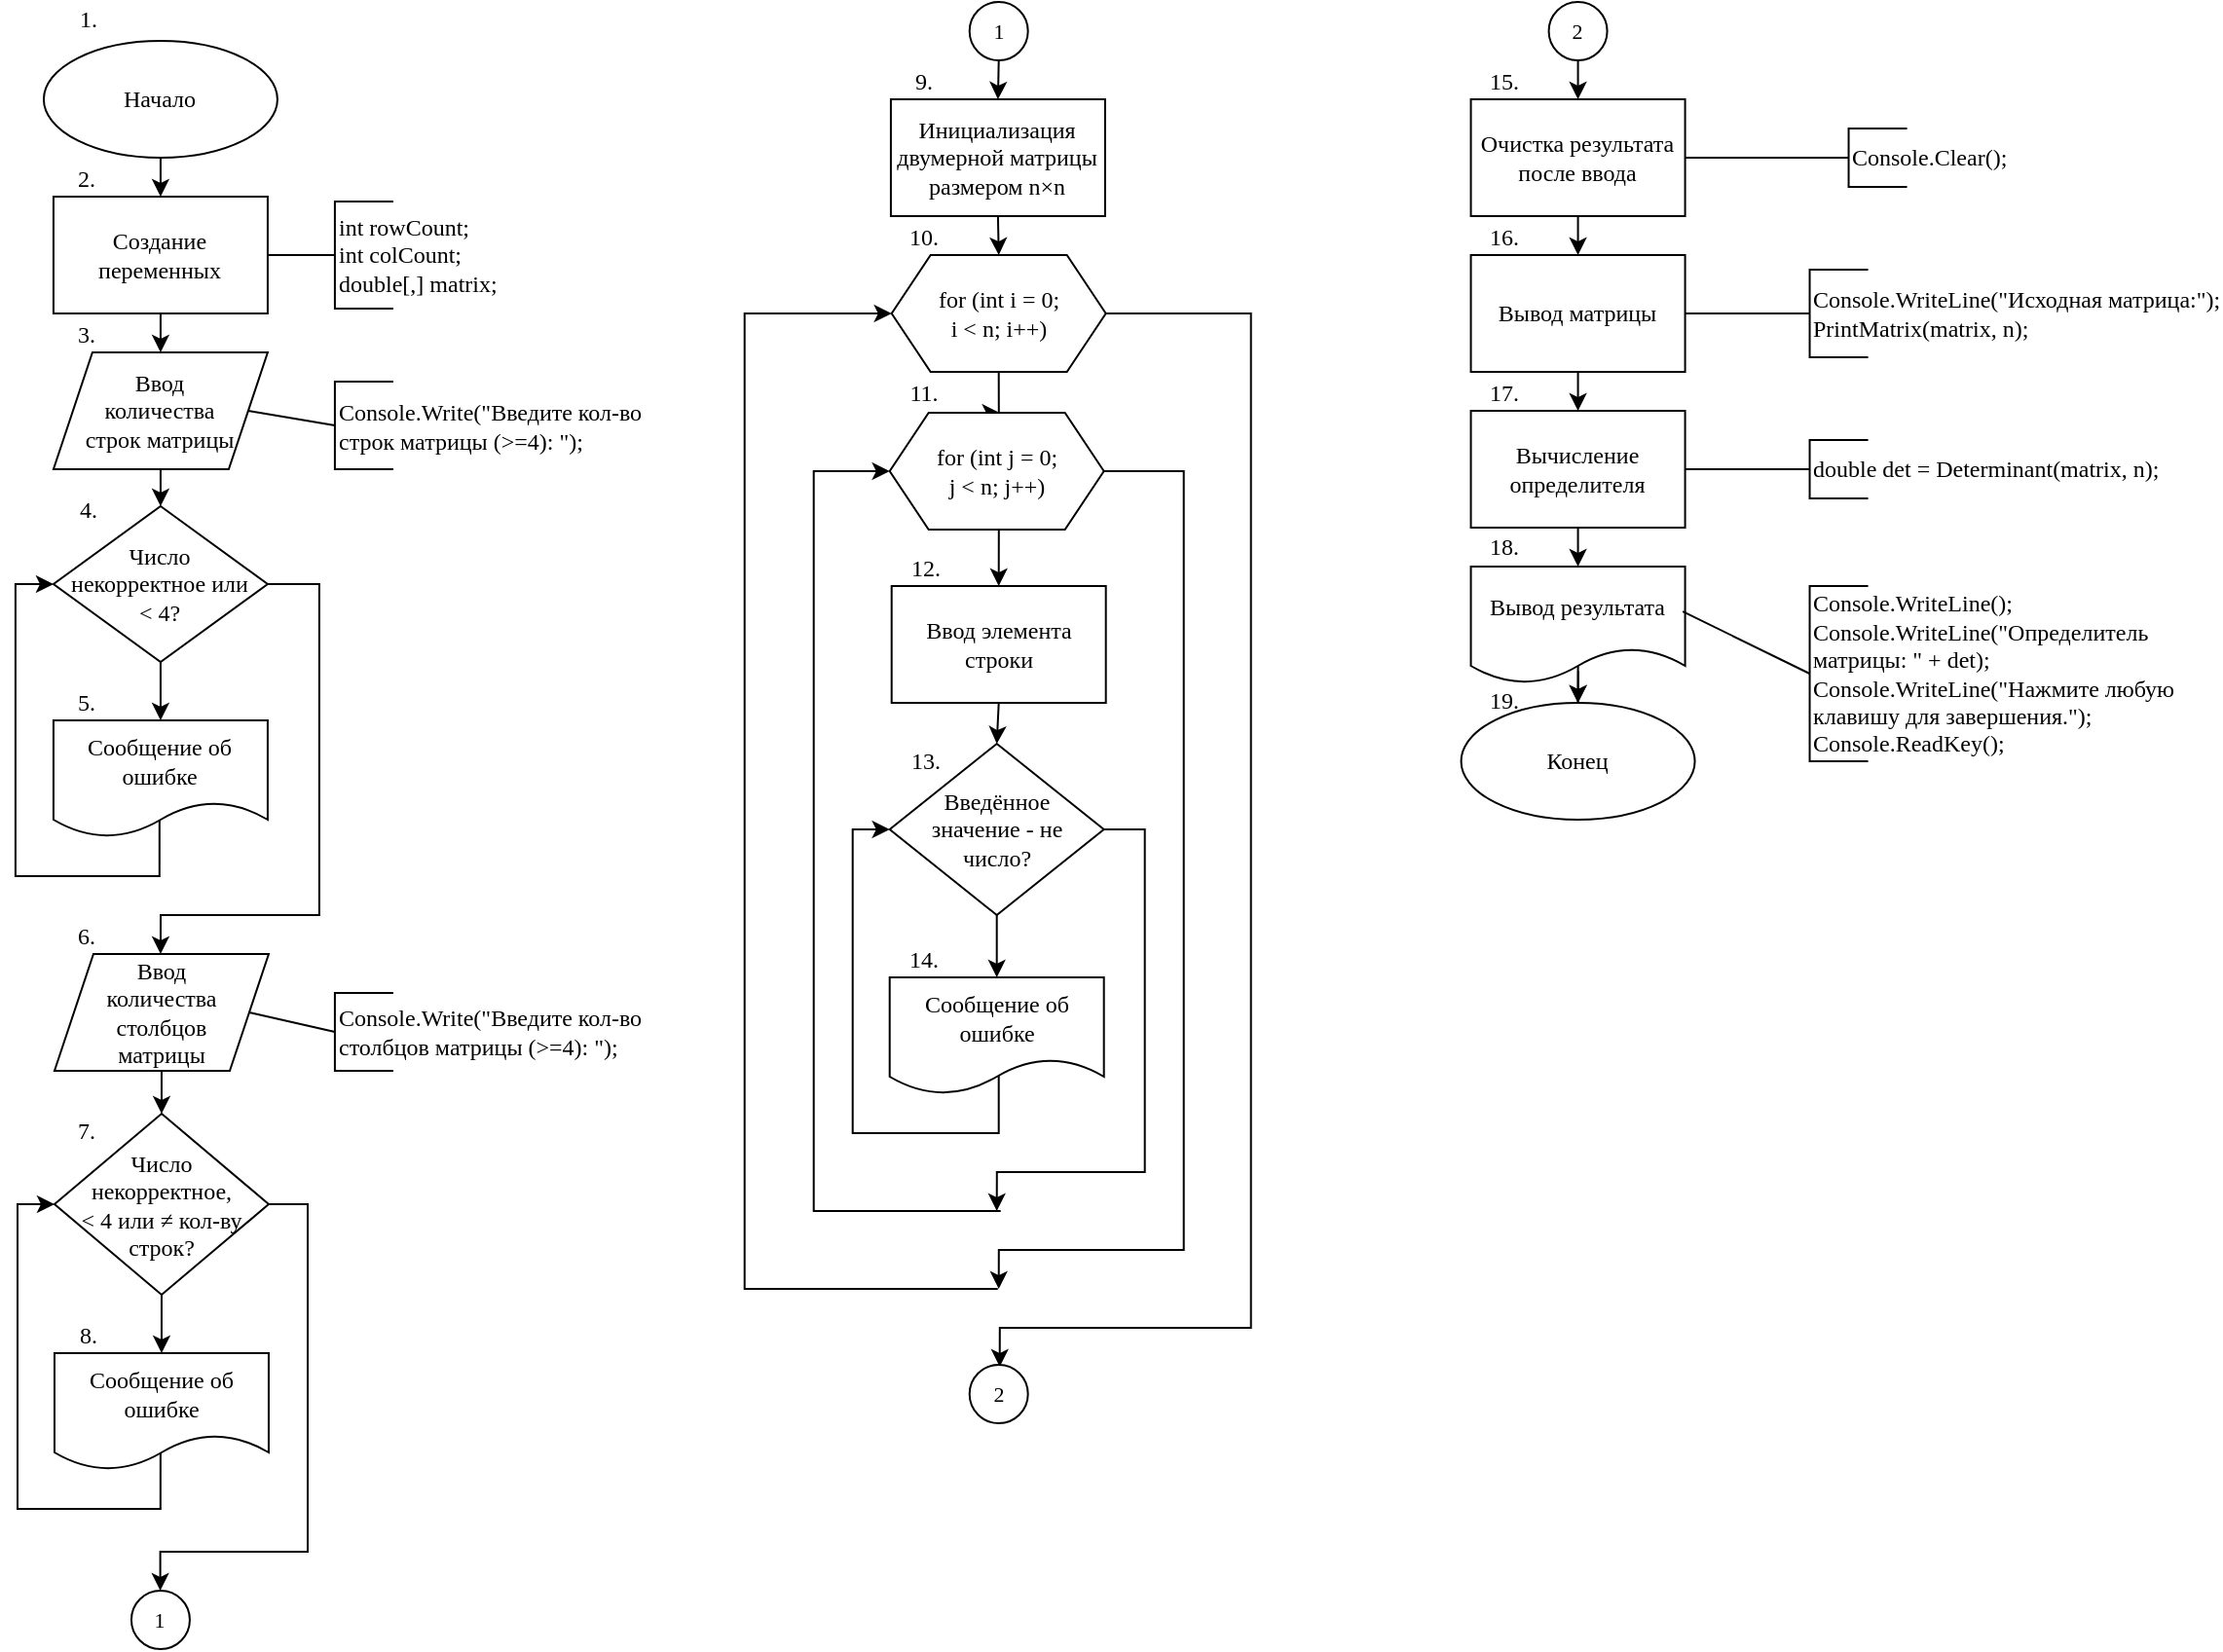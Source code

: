 <mxfile version="27.0.9" pages="3">
  <diagram name="Main" id="2eDX6XIEouIt5Br-bhrF">
    <mxGraphModel dx="1653" dy="889" grid="0" gridSize="10" guides="1" tooltips="1" connect="1" arrows="1" fold="1" page="1" pageScale="1" pageWidth="827" pageHeight="1169" math="0" shadow="0">
      <root>
        <mxCell id="0" />
        <mxCell id="1" parent="0" />
        <mxCell id="-cn47ALEFw4fAxBaZXD9-25" style="edgeStyle=orthogonalEdgeStyle;rounded=0;orthogonalLoop=1;jettySize=auto;html=1;exitX=0.5;exitY=1;exitDx=0;exitDy=0;entryX=0.5;entryY=0;entryDx=0;entryDy=0;" parent="1" source="-cn47ALEFw4fAxBaZXD9-1" target="-cn47ALEFw4fAxBaZXD9-2" edge="1">
          <mxGeometry relative="1" as="geometry" />
        </mxCell>
        <mxCell id="-cn47ALEFw4fAxBaZXD9-1" value="&lt;font face=&quot;Times New Roman&quot;&gt;Начало&lt;/font&gt;" style="ellipse;whiteSpace=wrap;html=1;" parent="1" vertex="1">
          <mxGeometry x="118.46" y="39" width="120" height="60" as="geometry" />
        </mxCell>
        <mxCell id="-cn47ALEFw4fAxBaZXD9-26" style="edgeStyle=orthogonalEdgeStyle;rounded=0;orthogonalLoop=1;jettySize=auto;html=1;exitX=0.5;exitY=1;exitDx=0;exitDy=0;entryX=0.5;entryY=0;entryDx=0;entryDy=0;" parent="1" source="-cn47ALEFw4fAxBaZXD9-2" target="-cn47ALEFw4fAxBaZXD9-10" edge="1">
          <mxGeometry relative="1" as="geometry" />
        </mxCell>
        <mxCell id="-cn47ALEFw4fAxBaZXD9-2" value="&lt;font face=&quot;Times New Roman&quot;&gt;Создание переменных&lt;/font&gt;" style="rounded=0;whiteSpace=wrap;html=1;" parent="1" vertex="1">
          <mxGeometry x="123.46" y="119" width="110" height="60" as="geometry" />
        </mxCell>
        <mxCell id="-cn47ALEFw4fAxBaZXD9-3" style="edgeStyle=orthogonalEdgeStyle;rounded=0;orthogonalLoop=1;jettySize=auto;html=1;exitX=0.5;exitY=1;exitDx=0;exitDy=0;entryX=0.5;entryY=0;entryDx=0;entryDy=0;" parent="1" source="-cn47ALEFw4fAxBaZXD9-5" edge="1">
          <mxGeometry relative="1" as="geometry">
            <mxPoint x="178.46" y="388" as="targetPoint" />
          </mxGeometry>
        </mxCell>
        <mxCell id="-cn47ALEFw4fAxBaZXD9-4" style="edgeStyle=orthogonalEdgeStyle;rounded=0;orthogonalLoop=1;jettySize=auto;html=1;exitX=1;exitY=0.5;exitDx=0;exitDy=0;" parent="1" source="-cn47ALEFw4fAxBaZXD9-5" edge="1">
          <mxGeometry relative="1" as="geometry">
            <mxPoint x="178.46" y="508" as="targetPoint" />
            <mxPoint x="243.46" y="288" as="sourcePoint" />
            <Array as="points">
              <mxPoint x="259.96" y="318" />
              <mxPoint x="259.96" y="488" />
              <mxPoint x="178.96" y="488" />
            </Array>
          </mxGeometry>
        </mxCell>
        <mxCell id="-cn47ALEFw4fAxBaZXD9-5" value="&lt;div&gt;Число&lt;/div&gt;&lt;div&gt;некорректное или&lt;/div&gt;&lt;div&gt;&amp;lt; 4?&lt;/div&gt;" style="rhombus;whiteSpace=wrap;html=1;fontFamily=Times New Roman;" parent="1" vertex="1">
          <mxGeometry x="123.46" y="278" width="110" height="80" as="geometry" />
        </mxCell>
        <mxCell id="-cn47ALEFw4fAxBaZXD9-7" style="edgeStyle=orthogonalEdgeStyle;rounded=0;orthogonalLoop=1;jettySize=auto;html=1;entryX=0;entryY=0.5;entryDx=0;entryDy=0;exitX=0.495;exitY=0.85;exitDx=0;exitDy=0;exitPerimeter=0;" parent="1" source="-cn47ALEFw4fAxBaZXD9-9" target="-cn47ALEFw4fAxBaZXD9-5" edge="1">
          <mxGeometry relative="1" as="geometry">
            <Array as="points">
              <mxPoint x="177.96" y="468" />
              <mxPoint x="103.96" y="468" />
              <mxPoint x="103.96" y="318" />
            </Array>
            <mxPoint x="178.96" y="449" as="sourcePoint" />
          </mxGeometry>
        </mxCell>
        <mxCell id="-cn47ALEFw4fAxBaZXD9-9" value="&lt;font face=&quot;Times New Roman&quot;&gt;Сообщение об ошибке&lt;/font&gt;" style="shape=document;whiteSpace=wrap;html=1;boundedLbl=1;" parent="1" vertex="1">
          <mxGeometry x="123.46" y="388" width="110" height="60" as="geometry" />
        </mxCell>
        <mxCell id="-cn47ALEFw4fAxBaZXD9-27" style="edgeStyle=orthogonalEdgeStyle;rounded=0;orthogonalLoop=1;jettySize=auto;html=1;exitX=0.5;exitY=1;exitDx=0;exitDy=0;entryX=0.5;entryY=0;entryDx=0;entryDy=0;" parent="1" source="-cn47ALEFw4fAxBaZXD9-10" target="-cn47ALEFw4fAxBaZXD9-5" edge="1">
          <mxGeometry relative="1" as="geometry" />
        </mxCell>
        <mxCell id="-cn47ALEFw4fAxBaZXD9-10" value="&lt;font face=&quot;Times New Roman&quot;&gt;Ввод&lt;/font&gt;&lt;div&gt;&lt;font face=&quot;Times New Roman&quot;&gt;количества&lt;/font&gt;&lt;/div&gt;&lt;div&gt;&lt;span style=&quot;font-family: &amp;quot;Times New Roman&amp;quot;; background-color: transparent; color: light-dark(rgb(0, 0, 0), rgb(255, 255, 255));&quot;&gt;строк матрицы&lt;/span&gt;&lt;/div&gt;" style="shape=parallelogram;perimeter=parallelogramPerimeter;whiteSpace=wrap;html=1;fixedSize=1;" parent="1" vertex="1">
          <mxGeometry x="123.46" y="199" width="110" height="60" as="geometry" />
        </mxCell>
        <mxCell id="-cn47ALEFw4fAxBaZXD9-11" style="edgeStyle=orthogonalEdgeStyle;rounded=0;orthogonalLoop=1;jettySize=auto;html=1;exitX=0.5;exitY=1;exitDx=0;exitDy=0;entryX=0.5;entryY=0;entryDx=0;entryDy=0;" parent="1" source="-cn47ALEFw4fAxBaZXD9-13" edge="1">
          <mxGeometry relative="1" as="geometry">
            <mxPoint x="178.98" y="713" as="targetPoint" />
          </mxGeometry>
        </mxCell>
        <mxCell id="-cn47ALEFw4fAxBaZXD9-80" style="edgeStyle=orthogonalEdgeStyle;rounded=0;orthogonalLoop=1;jettySize=auto;html=1;exitX=1;exitY=0.5;exitDx=0;exitDy=0;" parent="1" source="-cn47ALEFw4fAxBaZXD9-13" edge="1">
          <mxGeometry relative="1" as="geometry">
            <mxPoint x="178.29" y="835" as="targetPoint" />
            <Array as="points">
              <mxPoint x="254" y="637" />
              <mxPoint x="254" y="815" />
              <mxPoint x="178" y="815" />
            </Array>
          </mxGeometry>
        </mxCell>
        <mxCell id="-cn47ALEFw4fAxBaZXD9-13" value="&lt;div&gt;Число&lt;/div&gt;&lt;div&gt;некорректное,&lt;/div&gt;&lt;div&gt;&amp;lt; 4 или ≠ кол-ву строк?&lt;/div&gt;" style="rhombus;whiteSpace=wrap;html=1;fontFamily=Times New Roman;" parent="1" vertex="1">
          <mxGeometry x="123.98" y="590" width="110" height="93" as="geometry" />
        </mxCell>
        <mxCell id="-cn47ALEFw4fAxBaZXD9-14" style="edgeStyle=orthogonalEdgeStyle;rounded=0;orthogonalLoop=1;jettySize=auto;html=1;entryX=0;entryY=0.5;entryDx=0;entryDy=0;exitX=0.495;exitY=0.85;exitDx=0;exitDy=0;exitPerimeter=0;" parent="1" source="-cn47ALEFw4fAxBaZXD9-15" target="-cn47ALEFw4fAxBaZXD9-13" edge="1">
          <mxGeometry relative="1" as="geometry">
            <Array as="points">
              <mxPoint x="178" y="793" />
              <mxPoint x="105" y="793" />
              <mxPoint x="105" y="637" />
            </Array>
            <mxPoint x="179.48" y="774" as="sourcePoint" />
          </mxGeometry>
        </mxCell>
        <mxCell id="-cn47ALEFw4fAxBaZXD9-15" value="&lt;font face=&quot;Times New Roman&quot;&gt;Сообщение об ошибке&lt;/font&gt;" style="shape=document;whiteSpace=wrap;html=1;boundedLbl=1;" parent="1" vertex="1">
          <mxGeometry x="123.98" y="713" width="110" height="60" as="geometry" />
        </mxCell>
        <mxCell id="-cn47ALEFw4fAxBaZXD9-28" style="edgeStyle=orthogonalEdgeStyle;rounded=0;orthogonalLoop=1;jettySize=auto;html=1;exitX=0.5;exitY=1;exitDx=0;exitDy=0;entryX=0.5;entryY=0;entryDx=0;entryDy=0;" parent="1" source="-cn47ALEFw4fAxBaZXD9-16" target="-cn47ALEFw4fAxBaZXD9-13" edge="1">
          <mxGeometry relative="1" as="geometry" />
        </mxCell>
        <mxCell id="-cn47ALEFw4fAxBaZXD9-16" value="&lt;font face=&quot;Times New Roman&quot;&gt;Ввод&lt;/font&gt;&lt;div&gt;&lt;font face=&quot;Times New Roman&quot;&gt;количества&lt;/font&gt;&lt;/div&gt;&lt;div&gt;&lt;span style=&quot;font-family: &amp;quot;Times New Roman&amp;quot;; background-color: transparent; color: light-dark(rgb(0, 0, 0), rgb(255, 255, 255));&quot;&gt;столбцов&lt;/span&gt;&lt;/div&gt;&lt;div&gt;&lt;span style=&quot;font-family: &amp;quot;Times New Roman&amp;quot;; background-color: transparent; color: light-dark(rgb(0, 0, 0), rgb(255, 255, 255));&quot;&gt;матрицы&lt;/span&gt;&lt;/div&gt;" style="shape=parallelogram;perimeter=parallelogramPerimeter;whiteSpace=wrap;html=1;fixedSize=1;" parent="1" vertex="1">
          <mxGeometry x="123.98" y="508" width="110" height="60" as="geometry" />
        </mxCell>
        <mxCell id="-cn47ALEFw4fAxBaZXD9-51" style="edgeStyle=orthogonalEdgeStyle;rounded=0;orthogonalLoop=1;jettySize=auto;html=1;exitX=0.5;exitY=1;exitDx=0;exitDy=0;entryX=0.5;entryY=0;entryDx=0;entryDy=0;" parent="1" source="-cn47ALEFw4fAxBaZXD9-24" target="-cn47ALEFw4fAxBaZXD9-31" edge="1">
          <mxGeometry relative="1" as="geometry" />
        </mxCell>
        <mxCell id="-cn47ALEFw4fAxBaZXD9-24" value="Инициализация двумерной матрицы размером n×n" style="rounded=0;whiteSpace=wrap;html=1;fontFamily=Times New Roman;" parent="1" vertex="1">
          <mxGeometry x="553.46" y="69" width="110" height="60" as="geometry" />
        </mxCell>
        <mxCell id="-cn47ALEFw4fAxBaZXD9-29" style="edgeStyle=orthogonalEdgeStyle;rounded=0;orthogonalLoop=1;jettySize=auto;html=1;exitX=0.5;exitY=1;exitDx=0;exitDy=0;" parent="1" source="-cn47ALEFw4fAxBaZXD9-31" edge="1">
          <mxGeometry relative="1" as="geometry">
            <mxPoint x="609.35" y="230" as="targetPoint" />
            <Array as="points">
              <mxPoint x="608.35" y="230" />
              <mxPoint x="608.35" y="230" />
            </Array>
          </mxGeometry>
        </mxCell>
        <mxCell id="-cn47ALEFw4fAxBaZXD9-30" style="edgeStyle=orthogonalEdgeStyle;rounded=0;orthogonalLoop=1;jettySize=auto;html=1;exitX=1;exitY=0.5;exitDx=0;exitDy=0;" parent="1" source="-cn47ALEFw4fAxBaZXD9-31" edge="1">
          <mxGeometry relative="1" as="geometry">
            <mxPoint x="609.35" y="720" as="targetPoint" />
            <Array as="points">
              <mxPoint x="738.35" y="179" />
              <mxPoint x="738.35" y="700" />
              <mxPoint x="609.35" y="700" />
            </Array>
          </mxGeometry>
        </mxCell>
        <mxCell id="-cn47ALEFw4fAxBaZXD9-31" value="&lt;font face=&quot;Times New Roman&quot;&gt;for (int i = 0;&lt;/font&gt;&lt;div&gt;&lt;font face=&quot;Times New Roman&quot;&gt;i &amp;lt; n; i++)&lt;/font&gt;&lt;/div&gt;" style="shape=hexagon;perimeter=hexagonPerimeter2;whiteSpace=wrap;html=1;fixedSize=1;" parent="1" vertex="1">
          <mxGeometry x="553.85" y="149" width="110" height="60" as="geometry" />
        </mxCell>
        <mxCell id="-cn47ALEFw4fAxBaZXD9-32" style="edgeStyle=orthogonalEdgeStyle;rounded=0;orthogonalLoop=1;jettySize=auto;html=1;entryX=0;entryY=0.5;entryDx=0;entryDy=0;" parent="1" target="-cn47ALEFw4fAxBaZXD9-31" edge="1">
          <mxGeometry relative="1" as="geometry">
            <Array as="points">
              <mxPoint x="608.35" y="680" />
              <mxPoint x="478.35" y="680" />
              <mxPoint x="478.35" y="179" />
            </Array>
            <mxPoint x="608.35" y="680" as="sourcePoint" />
          </mxGeometry>
        </mxCell>
        <mxCell id="-cn47ALEFw4fAxBaZXD9-35" style="edgeStyle=orthogonalEdgeStyle;rounded=0;orthogonalLoop=1;jettySize=auto;html=1;exitX=0.5;exitY=1;exitDx=0;exitDy=0;entryX=0.5;entryY=0;entryDx=0;entryDy=0;" parent="1" source="-cn47ALEFw4fAxBaZXD9-37" edge="1">
          <mxGeometry relative="1" as="geometry">
            <mxPoint x="608.85" y="319" as="targetPoint" />
          </mxGeometry>
        </mxCell>
        <mxCell id="-cn47ALEFw4fAxBaZXD9-36" style="edgeStyle=orthogonalEdgeStyle;rounded=0;orthogonalLoop=1;jettySize=auto;html=1;exitX=1;exitY=0.5;exitDx=0;exitDy=0;" parent="1" source="-cn47ALEFw4fAxBaZXD9-37" edge="1">
          <mxGeometry relative="1" as="geometry">
            <mxPoint x="608.85" y="680" as="targetPoint" />
            <Array as="points">
              <mxPoint x="703.85" y="260" />
              <mxPoint x="703.85" y="660" />
              <mxPoint x="608.85" y="660" />
            </Array>
          </mxGeometry>
        </mxCell>
        <mxCell id="-cn47ALEFw4fAxBaZXD9-37" value="&lt;font face=&quot;Times New Roman&quot;&gt;for (int j = 0;&lt;/font&gt;&lt;div&gt;&lt;font face=&quot;Times New Roman&quot;&gt;j &amp;lt; n; j++)&lt;/font&gt;&lt;/div&gt;" style="shape=hexagon;perimeter=hexagonPerimeter2;whiteSpace=wrap;html=1;fixedSize=1;" parent="1" vertex="1">
          <mxGeometry x="552.85" y="230" width="110" height="60" as="geometry" />
        </mxCell>
        <mxCell id="-cn47ALEFw4fAxBaZXD9-38" style="edgeStyle=orthogonalEdgeStyle;rounded=0;orthogonalLoop=1;jettySize=auto;html=1;entryX=0;entryY=0.5;entryDx=0;entryDy=0;" parent="1" target="-cn47ALEFw4fAxBaZXD9-37" edge="1">
          <mxGeometry relative="1" as="geometry">
            <Array as="points">
              <mxPoint x="513.85" y="640" />
              <mxPoint x="513.85" y="260" />
            </Array>
            <mxPoint x="609.85" y="640" as="sourcePoint" />
          </mxGeometry>
        </mxCell>
        <mxCell id="-cn47ALEFw4fAxBaZXD9-41" style="edgeStyle=orthogonalEdgeStyle;rounded=0;orthogonalLoop=1;jettySize=auto;html=1;exitX=0.5;exitY=1;exitDx=0;exitDy=0;entryX=0.5;entryY=0;entryDx=0;entryDy=0;" parent="1" source="-cn47ALEFw4fAxBaZXD9-43" edge="1">
          <mxGeometry relative="1" as="geometry">
            <mxPoint x="607.85" y="520" as="targetPoint" />
          </mxGeometry>
        </mxCell>
        <mxCell id="-cn47ALEFw4fAxBaZXD9-42" style="edgeStyle=orthogonalEdgeStyle;rounded=0;orthogonalLoop=1;jettySize=auto;html=1;exitX=1;exitY=0.5;exitDx=0;exitDy=0;" parent="1" source="-cn47ALEFw4fAxBaZXD9-43" edge="1">
          <mxGeometry relative="1" as="geometry">
            <mxPoint x="607.85" y="640" as="targetPoint" />
            <mxPoint x="672.85" y="420" as="sourcePoint" />
            <Array as="points">
              <mxPoint x="683.85" y="444" />
              <mxPoint x="683.85" y="620" />
              <mxPoint x="607.85" y="620" />
            </Array>
          </mxGeometry>
        </mxCell>
        <mxCell id="-cn47ALEFw4fAxBaZXD9-43" value="Введённое&lt;div&gt;значение -&amp;nbsp;&lt;span style=&quot;background-color: transparent; color: light-dark(rgb(0, 0, 0), rgb(255, 255, 255));&quot;&gt;не&lt;/span&gt;&lt;/div&gt;&lt;div&gt;&lt;span style=&quot;background-color: transparent; color: light-dark(rgb(0, 0, 0), rgb(255, 255, 255));&quot;&gt;число?&lt;/span&gt;&lt;/div&gt;" style="rhombus;whiteSpace=wrap;html=1;fontFamily=Times New Roman;" parent="1" vertex="1">
          <mxGeometry x="552.85" y="400" width="110" height="88" as="geometry" />
        </mxCell>
        <mxCell id="-cn47ALEFw4fAxBaZXD9-45" style="edgeStyle=orthogonalEdgeStyle;rounded=0;orthogonalLoop=1;jettySize=auto;html=1;entryX=0;entryY=0.5;entryDx=0;entryDy=0;exitX=0.527;exitY=0.783;exitDx=0;exitDy=0;exitPerimeter=0;" parent="1" source="-cn47ALEFw4fAxBaZXD9-48" target="-cn47ALEFw4fAxBaZXD9-43" edge="1">
          <mxGeometry relative="1" as="geometry">
            <Array as="points">
              <mxPoint x="608.85" y="567" />
              <mxPoint x="608.85" y="600" />
              <mxPoint x="533.85" y="600" />
              <mxPoint x="533.85" y="444" />
            </Array>
            <mxPoint x="608.35" y="581" as="sourcePoint" />
          </mxGeometry>
        </mxCell>
        <mxCell id="-cn47ALEFw4fAxBaZXD9-48" value="&lt;font face=&quot;Times New Roman&quot;&gt;Сообщение об ошибке&lt;/font&gt;" style="shape=document;whiteSpace=wrap;html=1;boundedLbl=1;" parent="1" vertex="1">
          <mxGeometry x="552.85" y="520" width="110" height="60" as="geometry" />
        </mxCell>
        <mxCell id="-cn47ALEFw4fAxBaZXD9-50" style="edgeStyle=orthogonalEdgeStyle;rounded=0;orthogonalLoop=1;jettySize=auto;html=1;exitX=0.5;exitY=1;exitDx=0;exitDy=0;entryX=0.5;entryY=0;entryDx=0;entryDy=0;" parent="1" source="-cn47ALEFw4fAxBaZXD9-49" target="-cn47ALEFw4fAxBaZXD9-43" edge="1">
          <mxGeometry relative="1" as="geometry" />
        </mxCell>
        <mxCell id="-cn47ALEFw4fAxBaZXD9-49" value="&lt;font&gt;Ввод элемента строки&lt;/font&gt;" style="rounded=0;whiteSpace=wrap;html=1;fontFamily=Times New Roman;" parent="1" vertex="1">
          <mxGeometry x="553.85" y="319" width="110" height="60" as="geometry" />
        </mxCell>
        <mxCell id="-cn47ALEFw4fAxBaZXD9-56" style="edgeStyle=orthogonalEdgeStyle;rounded=0;orthogonalLoop=1;jettySize=auto;html=1;exitX=0.5;exitY=1;exitDx=0;exitDy=0;entryX=0.5;entryY=0;entryDx=0;entryDy=0;" parent="1" source="-cn47ALEFw4fAxBaZXD9-52" target="-cn47ALEFw4fAxBaZXD9-53" edge="1">
          <mxGeometry relative="1" as="geometry" />
        </mxCell>
        <mxCell id="-cn47ALEFw4fAxBaZXD9-52" value="Очистка результата после ввода" style="rounded=0;whiteSpace=wrap;html=1;fontFamily=Times New Roman;" parent="1" vertex="1">
          <mxGeometry x="851.29" y="69" width="110" height="60" as="geometry" />
        </mxCell>
        <mxCell id="-cn47ALEFw4fAxBaZXD9-57" style="edgeStyle=orthogonalEdgeStyle;rounded=0;orthogonalLoop=1;jettySize=auto;html=1;exitX=0.5;exitY=1;exitDx=0;exitDy=0;entryX=0.5;entryY=0;entryDx=0;entryDy=0;" parent="1" source="-cn47ALEFw4fAxBaZXD9-53" target="-cn47ALEFw4fAxBaZXD9-54" edge="1">
          <mxGeometry relative="1" as="geometry" />
        </mxCell>
        <mxCell id="-cn47ALEFw4fAxBaZXD9-53" value="Вывод матрицы" style="rounded=0;whiteSpace=wrap;html=1;fontFamily=Times New Roman;" parent="1" vertex="1">
          <mxGeometry x="851.29" y="149" width="110" height="60" as="geometry" />
        </mxCell>
        <mxCell id="-cn47ALEFw4fAxBaZXD9-58" style="edgeStyle=orthogonalEdgeStyle;rounded=0;orthogonalLoop=1;jettySize=auto;html=1;exitX=0.5;exitY=1;exitDx=0;exitDy=0;entryX=0.5;entryY=0;entryDx=0;entryDy=0;" parent="1" source="-cn47ALEFw4fAxBaZXD9-54" target="-cn47ALEFw4fAxBaZXD9-55" edge="1">
          <mxGeometry relative="1" as="geometry" />
        </mxCell>
        <mxCell id="-cn47ALEFw4fAxBaZXD9-54" value="Вычисление определителя" style="rounded=0;whiteSpace=wrap;html=1;fontFamily=Times New Roman;" parent="1" vertex="1">
          <mxGeometry x="851.29" y="229" width="110" height="60" as="geometry" />
        </mxCell>
        <mxCell id="-cn47ALEFw4fAxBaZXD9-77" value="" style="edgeStyle=orthogonalEdgeStyle;rounded=0;orthogonalLoop=1;jettySize=auto;html=1;" parent="1" source="-cn47ALEFw4fAxBaZXD9-55" target="-cn47ALEFw4fAxBaZXD9-65" edge="1">
          <mxGeometry relative="1" as="geometry" />
        </mxCell>
        <mxCell id="-cn47ALEFw4fAxBaZXD9-55" value="&lt;font face=&quot;Times New Roman&quot;&gt;Вывод результата&lt;/font&gt;" style="shape=document;whiteSpace=wrap;html=1;boundedLbl=1;" parent="1" vertex="1">
          <mxGeometry x="851.29" y="309" width="110" height="60" as="geometry" />
        </mxCell>
        <mxCell id="-cn47ALEFw4fAxBaZXD9-59" value="&lt;div&gt;&lt;font face=&quot;Times New Roman&quot;&gt;int rowCount;&lt;/font&gt;&lt;/div&gt;&lt;div&gt;&lt;font face=&quot;Times New Roman&quot;&gt;int colCount;&lt;/font&gt;&lt;/div&gt;&lt;div&gt;&lt;font face=&quot;Times New Roman&quot;&gt;double[,] matrix;&lt;/font&gt;&lt;/div&gt;" style="strokeWidth=1;html=1;shape=mxgraph.flowchart.annotation_1;align=left;pointerEvents=1;" parent="1" vertex="1">
          <mxGeometry x="267.96" y="121.5" width="30" height="55" as="geometry" />
        </mxCell>
        <mxCell id="-cn47ALEFw4fAxBaZXD9-60" value="&lt;font face=&quot;Times New Roman&quot;&gt;Console.Write(&quot;Введите кол-во&lt;/font&gt;&lt;div&gt;&lt;font face=&quot;Times New Roman&quot;&gt;строк матрицы (&amp;gt;=4): &quot;);&lt;/font&gt;&lt;/div&gt;" style="strokeWidth=1;html=1;shape=mxgraph.flowchart.annotation_1;align=left;pointerEvents=1;" parent="1" vertex="1">
          <mxGeometry x="267.96" y="214" width="30" height="45" as="geometry" />
        </mxCell>
        <mxCell id="-cn47ALEFw4fAxBaZXD9-61" value="&lt;font face=&quot;Times New Roman&quot;&gt;Console.Write(&quot;Введите кол-во&lt;/font&gt;&lt;div&gt;&lt;font face=&quot;Times New Roman&quot;&gt;столбцов матрицы (&amp;gt;=4): &quot;);&lt;/font&gt;&lt;/div&gt;" style="strokeWidth=1;html=1;shape=mxgraph.flowchart.annotation_1;align=left;pointerEvents=1;" parent="1" vertex="1">
          <mxGeometry x="267.96" y="528" width="30" height="40" as="geometry" />
        </mxCell>
        <mxCell id="-cn47ALEFw4fAxBaZXD9-62" value="&lt;font face=&quot;Times New Roman&quot;&gt;Console.Clear();&lt;/font&gt;" style="strokeWidth=1;html=1;shape=mxgraph.flowchart.annotation_1;align=left;pointerEvents=1;" parent="1" vertex="1">
          <mxGeometry x="1045.27" y="84" width="30" height="30" as="geometry" />
        </mxCell>
        <mxCell id="-cn47ALEFw4fAxBaZXD9-63" value="&lt;div&gt;&lt;font face=&quot;Times New Roman&quot;&gt;Console.WriteLine(&quot;Исходная матрица:&quot;);&lt;/font&gt;&lt;/div&gt;&lt;div&gt;&lt;font face=&quot;Times New Roman&quot;&gt;PrintMatrix(matrix, n);&lt;/font&gt;&lt;/div&gt;" style="strokeWidth=1;html=1;shape=mxgraph.flowchart.annotation_1;align=left;pointerEvents=1;" parent="1" vertex="1">
          <mxGeometry x="1025.27" y="156.5" width="30" height="45" as="geometry" />
        </mxCell>
        <mxCell id="-cn47ALEFw4fAxBaZXD9-64" value="&lt;div&gt;&lt;font face=&quot;Times New Roman&quot;&gt;Console.WriteLine();&lt;/font&gt;&lt;/div&gt;&lt;div&gt;&lt;font face=&quot;Times New Roman&quot;&gt;Console.WriteLine(&quot;Определитель&lt;/font&gt;&lt;/div&gt;&lt;div&gt;&lt;font face=&quot;Times New Roman&quot;&gt;матрицы: &quot; + det);&lt;/font&gt;&lt;/div&gt;&lt;div&gt;&lt;font face=&quot;Times New Roman&quot;&gt;Console.WriteLine(&quot;Нажмите любую&lt;/font&gt;&lt;/div&gt;&lt;div&gt;&lt;font face=&quot;Times New Roman&quot;&gt;клавишу для завершения.&quot;);&lt;/font&gt;&lt;/div&gt;&lt;div&gt;&lt;font face=&quot;Times New Roman&quot;&gt;Console.ReadKey();&lt;/font&gt;&lt;/div&gt;" style="strokeWidth=1;html=1;shape=mxgraph.flowchart.annotation_1;align=left;pointerEvents=1;" parent="1" vertex="1">
          <mxGeometry x="1025.27" y="319" width="30" height="90" as="geometry" />
        </mxCell>
        <mxCell id="-cn47ALEFw4fAxBaZXD9-65" value="&lt;font face=&quot;Times New Roman&quot;&gt;Конец&lt;/font&gt;" style="ellipse;whiteSpace=wrap;html=1;" parent="1" vertex="1">
          <mxGeometry x="846.29" y="379" width="120" height="60" as="geometry" />
        </mxCell>
        <mxCell id="-cn47ALEFw4fAxBaZXD9-69" value="" style="endArrow=none;html=1;rounded=0;exitX=1;exitY=0.5;exitDx=0;exitDy=0;entryX=0;entryY=0.5;entryDx=0;entryDy=0;entryPerimeter=0;" parent="1" source="-cn47ALEFw4fAxBaZXD9-2" target="-cn47ALEFw4fAxBaZXD9-59" edge="1">
          <mxGeometry width="50" height="50" relative="1" as="geometry">
            <mxPoint x="317.96" y="89" as="sourcePoint" />
            <mxPoint x="367.96" y="39" as="targetPoint" />
          </mxGeometry>
        </mxCell>
        <mxCell id="-cn47ALEFw4fAxBaZXD9-70" value="" style="endArrow=none;html=1;rounded=0;exitX=1;exitY=0.5;exitDx=0;exitDy=0;entryX=0;entryY=0.5;entryDx=0;entryDy=0;entryPerimeter=0;" parent="1" source="-cn47ALEFw4fAxBaZXD9-10" target="-cn47ALEFw4fAxBaZXD9-60" edge="1">
          <mxGeometry width="50" height="50" relative="1" as="geometry">
            <mxPoint x="347.96" y="319" as="sourcePoint" />
            <mxPoint x="397.96" y="269" as="targetPoint" />
          </mxGeometry>
        </mxCell>
        <mxCell id="-cn47ALEFw4fAxBaZXD9-71" value="" style="endArrow=none;html=1;rounded=0;exitX=1;exitY=0.5;exitDx=0;exitDy=0;entryX=0;entryY=0.5;entryDx=0;entryDy=0;entryPerimeter=0;" parent="1" source="-cn47ALEFw4fAxBaZXD9-16" target="-cn47ALEFw4fAxBaZXD9-61" edge="1">
          <mxGeometry width="50" height="50" relative="1" as="geometry">
            <mxPoint x="377.96" y="519" as="sourcePoint" />
            <mxPoint x="427.96" y="469" as="targetPoint" />
          </mxGeometry>
        </mxCell>
        <mxCell id="-cn47ALEFw4fAxBaZXD9-72" value="" style="endArrow=none;html=1;rounded=0;exitX=1;exitY=0.5;exitDx=0;exitDy=0;entryX=0;entryY=0.5;entryDx=0;entryDy=0;entryPerimeter=0;" parent="1" source="-cn47ALEFw4fAxBaZXD9-52" target="-cn47ALEFw4fAxBaZXD9-62" edge="1">
          <mxGeometry width="50" height="50" relative="1" as="geometry">
            <mxPoint x="1175.27" y="-401" as="sourcePoint" />
            <mxPoint x="1225.27" y="-451" as="targetPoint" />
          </mxGeometry>
        </mxCell>
        <mxCell id="-cn47ALEFw4fAxBaZXD9-73" value="" style="endArrow=none;html=1;rounded=0;exitX=1;exitY=0.5;exitDx=0;exitDy=0;entryX=0;entryY=0.5;entryDx=0;entryDy=0;entryPerimeter=0;" parent="1" source="-cn47ALEFw4fAxBaZXD9-53" target="-cn47ALEFw4fAxBaZXD9-63" edge="1">
          <mxGeometry width="50" height="50" relative="1" as="geometry">
            <mxPoint x="1175.27" y="249" as="sourcePoint" />
            <mxPoint x="1225.27" y="199" as="targetPoint" />
          </mxGeometry>
        </mxCell>
        <mxCell id="-cn47ALEFw4fAxBaZXD9-74" value="" style="endArrow=none;html=1;rounded=0;exitX=0.989;exitY=0.384;exitDx=0;exitDy=0;exitPerimeter=0;entryX=0;entryY=0.5;entryDx=0;entryDy=0;entryPerimeter=0;" parent="1" source="-cn47ALEFw4fAxBaZXD9-55" target="-cn47ALEFw4fAxBaZXD9-64" edge="1">
          <mxGeometry width="50" height="50" relative="1" as="geometry">
            <mxPoint x="1015.27" y="399" as="sourcePoint" />
            <mxPoint x="1065.27" y="349" as="targetPoint" />
          </mxGeometry>
        </mxCell>
        <mxCell id="-cn47ALEFw4fAxBaZXD9-76" value="" style="endArrow=classic;html=1;rounded=0;exitX=0.501;exitY=0.893;exitDx=0;exitDy=0;exitPerimeter=0;" parent="1" source="-cn47ALEFw4fAxBaZXD9-55" target="-cn47ALEFw4fAxBaZXD9-65" edge="1">
          <mxGeometry width="50" height="50" relative="1" as="geometry">
            <mxPoint x="965.27" y="539" as="sourcePoint" />
            <mxPoint x="1015.27" y="489" as="targetPoint" />
          </mxGeometry>
        </mxCell>
        <mxCell id="-cn47ALEFw4fAxBaZXD9-78" value="&lt;font face=&quot;Times New Roman&quot;&gt;double det = Determinant(matrix, n);&lt;/font&gt;" style="strokeWidth=1;html=1;shape=mxgraph.flowchart.annotation_1;align=left;pointerEvents=1;" parent="1" vertex="1">
          <mxGeometry x="1025.27" y="244" width="30" height="30" as="geometry" />
        </mxCell>
        <mxCell id="-cn47ALEFw4fAxBaZXD9-79" value="" style="endArrow=none;html=1;rounded=0;exitX=1;exitY=0.5;exitDx=0;exitDy=0;entryX=0;entryY=0.5;entryDx=0;entryDy=0;entryPerimeter=0;" parent="1" source="-cn47ALEFw4fAxBaZXD9-54" target="-cn47ALEFw4fAxBaZXD9-78" edge="1">
          <mxGeometry width="50" height="50" relative="1" as="geometry">
            <mxPoint x="985.27" y="279" as="sourcePoint" />
            <mxPoint x="1035.27" y="229" as="targetPoint" />
          </mxGeometry>
        </mxCell>
        <mxCell id="-cn47ALEFw4fAxBaZXD9-81" value="&lt;font face=&quot;Times New Roman&quot;&gt;&lt;span style=&quot;font-size: 11px;&quot;&gt;1&lt;/span&gt;&lt;/font&gt;" style="ellipse;whiteSpace=wrap;html=1;aspect=fixed;" parent="1" vertex="1">
          <mxGeometry x="163.46" y="835" width="30" height="30" as="geometry" />
        </mxCell>
        <mxCell id="-cn47ALEFw4fAxBaZXD9-85" style="edgeStyle=orthogonalEdgeStyle;rounded=0;orthogonalLoop=1;jettySize=auto;html=1;exitX=0.5;exitY=1;exitDx=0;exitDy=0;entryX=0.5;entryY=0;entryDx=0;entryDy=0;" parent="1" source="-cn47ALEFw4fAxBaZXD9-82" edge="1">
          <mxGeometry relative="1" as="geometry">
            <mxPoint x="608.46" y="69" as="targetPoint" />
          </mxGeometry>
        </mxCell>
        <mxCell id="-cn47ALEFw4fAxBaZXD9-82" value="&lt;font face=&quot;Times New Roman&quot;&gt;&lt;span style=&quot;font-size: 11px;&quot;&gt;1&lt;/span&gt;&lt;/font&gt;" style="ellipse;whiteSpace=wrap;html=1;aspect=fixed;" parent="1" vertex="1">
          <mxGeometry x="593.85" y="19" width="30" height="30" as="geometry" />
        </mxCell>
        <mxCell id="-cn47ALEFw4fAxBaZXD9-83" value="&lt;font face=&quot;Times New Roman&quot;&gt;&lt;span style=&quot;font-size: 11px;&quot;&gt;2&lt;/span&gt;&lt;/font&gt;" style="ellipse;whiteSpace=wrap;html=1;aspect=fixed;" parent="1" vertex="1">
          <mxGeometry x="593.85" y="719" width="30" height="30" as="geometry" />
        </mxCell>
        <mxCell id="-cn47ALEFw4fAxBaZXD9-86" style="edgeStyle=orthogonalEdgeStyle;rounded=0;orthogonalLoop=1;jettySize=auto;html=1;exitX=0.5;exitY=1;exitDx=0;exitDy=0;entryX=0.5;entryY=0;entryDx=0;entryDy=0;" parent="1" source="-cn47ALEFw4fAxBaZXD9-84" target="-cn47ALEFw4fAxBaZXD9-52" edge="1">
          <mxGeometry relative="1" as="geometry" />
        </mxCell>
        <mxCell id="-cn47ALEFw4fAxBaZXD9-84" value="&lt;font face=&quot;Times New Roman&quot;&gt;&lt;span style=&quot;font-size: 11px;&quot;&gt;2&lt;/span&gt;&lt;/font&gt;" style="ellipse;whiteSpace=wrap;html=1;aspect=fixed;" parent="1" vertex="1">
          <mxGeometry x="891.29" y="19" width="30" height="30" as="geometry" />
        </mxCell>
        <mxCell id="Py0EYVIHejYIOh_cAZ-2-1" value="1." style="text;html=1;align=center;verticalAlign=middle;whiteSpace=wrap;rounded=0;fontFamily=Times New Roman;" parent="1" vertex="1">
          <mxGeometry x="123.98" y="19" width="35" height="18" as="geometry" />
        </mxCell>
        <mxCell id="Py0EYVIHejYIOh_cAZ-2-3" value="2." style="text;html=1;align=center;verticalAlign=middle;whiteSpace=wrap;rounded=0;fontFamily=Times New Roman;" parent="1" vertex="1">
          <mxGeometry x="123.46" y="101" width="35" height="18" as="geometry" />
        </mxCell>
        <mxCell id="Py0EYVIHejYIOh_cAZ-2-4" value="3." style="text;html=1;align=center;verticalAlign=middle;whiteSpace=wrap;rounded=0;fontFamily=Times New Roman;" parent="1" vertex="1">
          <mxGeometry x="123.46" y="181" width="35" height="18" as="geometry" />
        </mxCell>
        <mxCell id="Py0EYVIHejYIOh_cAZ-2-5" value="4." style="text;html=1;align=center;verticalAlign=middle;whiteSpace=wrap;rounded=0;fontFamily=Times New Roman;" parent="1" vertex="1">
          <mxGeometry x="123.98" y="271" width="35" height="18" as="geometry" />
        </mxCell>
        <mxCell id="Py0EYVIHejYIOh_cAZ-2-6" value="5." style="text;html=1;align=center;verticalAlign=middle;whiteSpace=wrap;rounded=0;fontFamily=Times New Roman;" parent="1" vertex="1">
          <mxGeometry x="123.46" y="370" width="35" height="18" as="geometry" />
        </mxCell>
        <mxCell id="Py0EYVIHejYIOh_cAZ-2-7" value="6." style="text;html=1;align=center;verticalAlign=middle;whiteSpace=wrap;rounded=0;fontFamily=Times New Roman;" parent="1" vertex="1">
          <mxGeometry x="123.46" y="490" width="35" height="18" as="geometry" />
        </mxCell>
        <mxCell id="Py0EYVIHejYIOh_cAZ-2-8" value="7." style="text;html=1;align=center;verticalAlign=middle;whiteSpace=wrap;rounded=0;fontFamily=Times New Roman;" parent="1" vertex="1">
          <mxGeometry x="123.46" y="590" width="35" height="18" as="geometry" />
        </mxCell>
        <mxCell id="Py0EYVIHejYIOh_cAZ-2-9" value="8." style="text;html=1;align=center;verticalAlign=middle;whiteSpace=wrap;rounded=0;fontFamily=Times New Roman;" parent="1" vertex="1">
          <mxGeometry x="123.98" y="695" width="35" height="18" as="geometry" />
        </mxCell>
        <mxCell id="Py0EYVIHejYIOh_cAZ-2-10" value="9." style="text;html=1;align=center;verticalAlign=middle;whiteSpace=wrap;rounded=0;fontFamily=Times New Roman;" parent="1" vertex="1">
          <mxGeometry x="552.85" y="51" width="35" height="18" as="geometry" />
        </mxCell>
        <mxCell id="Py0EYVIHejYIOh_cAZ-2-11" value="10." style="text;html=1;align=center;verticalAlign=middle;whiteSpace=wrap;rounded=0;fontFamily=Times New Roman;" parent="1" vertex="1">
          <mxGeometry x="552.85" y="131" width="35" height="18" as="geometry" />
        </mxCell>
        <mxCell id="Py0EYVIHejYIOh_cAZ-2-12" value="11." style="text;html=1;align=center;verticalAlign=middle;whiteSpace=wrap;rounded=0;fontFamily=Times New Roman;" parent="1" vertex="1">
          <mxGeometry x="552.85" y="211" width="35" height="18" as="geometry" />
        </mxCell>
        <mxCell id="Py0EYVIHejYIOh_cAZ-2-13" value="12." style="text;html=1;align=center;verticalAlign=middle;whiteSpace=wrap;rounded=0;fontFamily=Times New Roman;" parent="1" vertex="1">
          <mxGeometry x="553.85" y="301" width="35" height="18" as="geometry" />
        </mxCell>
        <mxCell id="Py0EYVIHejYIOh_cAZ-2-14" value="13." style="text;html=1;align=center;verticalAlign=middle;whiteSpace=wrap;rounded=0;fontFamily=Times New Roman;" parent="1" vertex="1">
          <mxGeometry x="553.85" y="400" width="35" height="18" as="geometry" />
        </mxCell>
        <mxCell id="Py0EYVIHejYIOh_cAZ-2-15" value="14." style="text;html=1;align=center;verticalAlign=middle;whiteSpace=wrap;rounded=0;fontFamily=Times New Roman;" parent="1" vertex="1">
          <mxGeometry x="552.85" y="502" width="35" height="18" as="geometry" />
        </mxCell>
        <mxCell id="Py0EYVIHejYIOh_cAZ-2-16" value="15." style="text;html=1;align=center;verticalAlign=middle;whiteSpace=wrap;rounded=0;fontFamily=Times New Roman;" parent="1" vertex="1">
          <mxGeometry x="851.29" y="51" width="35" height="18" as="geometry" />
        </mxCell>
        <mxCell id="Py0EYVIHejYIOh_cAZ-2-17" value="16." style="text;html=1;align=center;verticalAlign=middle;whiteSpace=wrap;rounded=0;fontFamily=Times New Roman;" parent="1" vertex="1">
          <mxGeometry x="851.29" y="131" width="35" height="18" as="geometry" />
        </mxCell>
        <mxCell id="Py0EYVIHejYIOh_cAZ-2-18" value="17." style="text;html=1;align=center;verticalAlign=middle;whiteSpace=wrap;rounded=0;fontFamily=Times New Roman;" parent="1" vertex="1">
          <mxGeometry x="851.29" y="211" width="35" height="18" as="geometry" />
        </mxCell>
        <mxCell id="Py0EYVIHejYIOh_cAZ-2-19" value="18." style="text;html=1;align=center;verticalAlign=middle;whiteSpace=wrap;rounded=0;fontFamily=Times New Roman;" parent="1" vertex="1">
          <mxGeometry x="851.29" y="290" width="35" height="18" as="geometry" />
        </mxCell>
        <mxCell id="Py0EYVIHejYIOh_cAZ-2-20" value="19." style="text;html=1;align=center;verticalAlign=middle;whiteSpace=wrap;rounded=0;fontFamily=Times New Roman;" parent="1" vertex="1">
          <mxGeometry x="851.29" y="369" width="35" height="18" as="geometry" />
        </mxCell>
      </root>
    </mxGraphModel>
  </diagram>
  <diagram id="0ZME3Gu7pk1z-gOhWDLa" name="PrintMatrix">
    <mxGraphModel dx="1410" dy="825" grid="0" gridSize="10" guides="1" tooltips="1" connect="1" arrows="1" fold="1" page="1" pageScale="1" pageWidth="827" pageHeight="1169" math="0" shadow="0">
      <root>
        <mxCell id="0" />
        <mxCell id="1" parent="0" />
        <mxCell id="VEVBgN2cRCBand6MoVCt-1" value="&lt;font face=&quot;Times New Roman&quot;&gt;Начало&lt;/font&gt;&lt;div&gt;&lt;font face=&quot;Times New Roman&quot;&gt;PrintMatrix&lt;/font&gt;&lt;/div&gt;" style="ellipse;whiteSpace=wrap;html=1;" vertex="1" parent="1">
          <mxGeometry x="354" y="58" width="120" height="60" as="geometry" />
        </mxCell>
        <mxCell id="VEVBgN2cRCBand6MoVCt-2" style="edgeStyle=orthogonalEdgeStyle;rounded=0;orthogonalLoop=1;jettySize=auto;html=1;exitX=0.5;exitY=1;exitDx=0;exitDy=0;" edge="1" parent="1" source="VEVBgN2cRCBand6MoVCt-4">
          <mxGeometry relative="1" as="geometry">
            <mxPoint x="414" y="218" as="targetPoint" />
            <Array as="points">
              <mxPoint x="414" y="218" />
              <mxPoint x="414" y="218" />
            </Array>
          </mxGeometry>
        </mxCell>
        <mxCell id="VEVBgN2cRCBand6MoVCt-3" style="edgeStyle=orthogonalEdgeStyle;rounded=0;orthogonalLoop=1;jettySize=auto;html=1;exitX=1;exitY=0.5;exitDx=0;exitDy=0;" edge="1" parent="1" source="VEVBgN2cRCBand6MoVCt-4">
          <mxGeometry relative="1" as="geometry">
            <mxPoint x="414" y="488" as="targetPoint" />
            <Array as="points">
              <mxPoint x="514" y="168" />
              <mxPoint x="514" y="468" />
              <mxPoint x="414" y="468" />
            </Array>
          </mxGeometry>
        </mxCell>
        <mxCell id="VEVBgN2cRCBand6MoVCt-4" value="&lt;font&gt;for (int i = 0;&lt;/font&gt;&lt;div&gt;&lt;font&gt;i &amp;lt; n; i++)&lt;/font&gt;&lt;/div&gt;" style="shape=hexagon;perimeter=hexagonPerimeter2;whiteSpace=wrap;html=1;fixedSize=1;fontFamily=Times New Roman;" vertex="1" parent="1">
          <mxGeometry x="358.5" y="138" width="110" height="60" as="geometry" />
        </mxCell>
        <mxCell id="VEVBgN2cRCBand6MoVCt-5" style="edgeStyle=orthogonalEdgeStyle;rounded=0;orthogonalLoop=1;jettySize=auto;html=1;entryX=0;entryY=0.5;entryDx=0;entryDy=0;" edge="1" parent="1" target="VEVBgN2cRCBand6MoVCt-4">
          <mxGeometry relative="1" as="geometry">
            <Array as="points">
              <mxPoint x="414" y="448" />
              <mxPoint x="314" y="448" />
              <mxPoint x="314" y="168" />
            </Array>
            <mxPoint x="414" y="448" as="sourcePoint" />
          </mxGeometry>
        </mxCell>
        <mxCell id="VEVBgN2cRCBand6MoVCt-6" value="" style="endArrow=classic;html=1;rounded=0;" edge="1" parent="1">
          <mxGeometry width="50" height="50" relative="1" as="geometry">
            <mxPoint x="413" y="118" as="sourcePoint" />
            <mxPoint x="413" y="138" as="targetPoint" />
          </mxGeometry>
        </mxCell>
        <mxCell id="VEVBgN2cRCBand6MoVCt-8" style="edgeStyle=orthogonalEdgeStyle;rounded=0;orthogonalLoop=1;jettySize=auto;html=1;exitX=0.5;exitY=1;exitDx=0;exitDy=0;entryX=0.5;entryY=0;entryDx=0;entryDy=0;" edge="1" parent="1" source="VEVBgN2cRCBand6MoVCt-10" target="VEVBgN2cRCBand6MoVCt-13">
          <mxGeometry relative="1" as="geometry">
            <mxPoint x="413" y="318" as="targetPoint" />
          </mxGeometry>
        </mxCell>
        <mxCell id="VEVBgN2cRCBand6MoVCt-9" style="edgeStyle=orthogonalEdgeStyle;rounded=0;orthogonalLoop=1;jettySize=auto;html=1;exitX=1;exitY=0.5;exitDx=0;exitDy=0;" edge="1" parent="1" source="VEVBgN2cRCBand6MoVCt-10">
          <mxGeometry relative="1" as="geometry">
            <mxPoint x="413" y="448" as="targetPoint" />
            <Array as="points">
              <mxPoint x="493.5" y="248" />
              <mxPoint x="493.5" y="418" />
              <mxPoint x="413.5" y="418" />
            </Array>
          </mxGeometry>
        </mxCell>
        <mxCell id="VEVBgN2cRCBand6MoVCt-10" value="&lt;font face=&quot;Times New Roman&quot;&gt;for (int j = 0;&lt;/font&gt;&lt;div&gt;&lt;font face=&quot;Times New Roman&quot;&gt;j &amp;lt; n; j++)&lt;/font&gt;&lt;/div&gt;" style="shape=hexagon;perimeter=hexagonPerimeter2;whiteSpace=wrap;html=1;fixedSize=1;" vertex="1" parent="1">
          <mxGeometry x="358" y="218" width="110" height="60" as="geometry" />
        </mxCell>
        <mxCell id="VEVBgN2cRCBand6MoVCt-11" style="edgeStyle=orthogonalEdgeStyle;rounded=0;orthogonalLoop=1;jettySize=auto;html=1;entryX=0;entryY=0.5;entryDx=0;entryDy=0;" edge="1" parent="1" target="VEVBgN2cRCBand6MoVCt-10">
          <mxGeometry relative="1" as="geometry">
            <Array as="points">
              <mxPoint x="413.5" y="398" />
              <mxPoint x="333.5" y="398" />
              <mxPoint x="333.5" y="248" />
            </Array>
            <mxPoint x="413.5" y="378" as="sourcePoint" />
          </mxGeometry>
        </mxCell>
        <mxCell id="VEVBgN2cRCBand6MoVCt-13" value="&lt;font face=&quot;Times New Roman&quot;&gt;Console.Write&lt;/font&gt;&lt;div&gt;&lt;font face=&quot;Times New Roman&quot;&gt;($&quot;{matrix[i, j],8:0.##}&quot;);&lt;/font&gt;&lt;/div&gt;" style="rounded=0;whiteSpace=wrap;html=1;" vertex="1" parent="1">
          <mxGeometry x="358" y="298" width="110" height="80" as="geometry" />
        </mxCell>
        <mxCell id="fbdKi_YujDemKOFCqRTB-1" value="&lt;font face=&quot;Times New Roman&quot;&gt;Конец&lt;/font&gt;" style="ellipse;whiteSpace=wrap;html=1;" vertex="1" parent="1">
          <mxGeometry x="354" y="488" width="120" height="60" as="geometry" />
        </mxCell>
        <mxCell id="tEe5Y459tgZ7Rwsr_doJ-1" value="&lt;font&gt;Функция для вывода матрицы&lt;/font&gt;" style="strokeWidth=1;html=1;shape=mxgraph.flowchart.annotation_1;align=left;pointerEvents=1;fontFamily=Times New Roman;" vertex="1" parent="1">
          <mxGeometry x="520" y="108" width="30" height="30" as="geometry" />
        </mxCell>
        <mxCell id="tEe5Y459tgZ7Rwsr_doJ-3" value="" style="endArrow=none;html=1;rounded=0;exitX=1;exitY=0.5;exitDx=0;exitDy=0;entryX=0;entryY=0.5;entryDx=0;entryDy=0;entryPerimeter=0;" edge="1" parent="1" source="VEVBgN2cRCBand6MoVCt-4" target="tEe5Y459tgZ7Rwsr_doJ-1">
          <mxGeometry width="50" height="50" relative="1" as="geometry">
            <mxPoint x="500" y="128" as="sourcePoint" />
            <mxPoint x="550" y="78" as="targetPoint" />
          </mxGeometry>
        </mxCell>
        <mxCell id="_gqH4tMN27GPwUmyRqy--1" value="16.2." style="text;html=1;align=center;verticalAlign=middle;whiteSpace=wrap;rounded=0;fontFamily=Times New Roman;" vertex="1" parent="1">
          <mxGeometry x="358.5" y="120" width="35" height="18" as="geometry" />
        </mxCell>
        <mxCell id="_gqH4tMN27GPwUmyRqy--2" value="16.1." style="text;html=1;align=center;verticalAlign=middle;whiteSpace=wrap;rounded=0;fontFamily=Times New Roman;" vertex="1" parent="1">
          <mxGeometry x="358.5" y="40" width="35" height="18" as="geometry" />
        </mxCell>
        <mxCell id="_gqH4tMN27GPwUmyRqy--3" value="16.3." style="text;html=1;align=center;verticalAlign=middle;whiteSpace=wrap;rounded=0;fontFamily=Times New Roman;" vertex="1" parent="1">
          <mxGeometry x="358.5" y="200" width="35" height="18" as="geometry" />
        </mxCell>
        <mxCell id="_gqH4tMN27GPwUmyRqy--4" value="16.4." style="text;html=1;align=center;verticalAlign=middle;whiteSpace=wrap;rounded=0;fontFamily=Times New Roman;" vertex="1" parent="1">
          <mxGeometry x="358.5" y="280" width="35" height="18" as="geometry" />
        </mxCell>
        <mxCell id="_gqH4tMN27GPwUmyRqy--5" value="16.5." style="text;html=1;align=center;verticalAlign=middle;whiteSpace=wrap;rounded=0;fontFamily=Times New Roman;" vertex="1" parent="1">
          <mxGeometry x="358.5" y="470" width="35" height="18" as="geometry" />
        </mxCell>
      </root>
    </mxGraphModel>
  </diagram>
  <diagram id="JQzMahF1hTGoISsxBeaM" name="Determinant">
    <mxGraphModel dx="1455" dy="1111" grid="0" gridSize="10" guides="1" tooltips="1" connect="1" arrows="1" fold="1" page="0" pageScale="1" pageWidth="827" pageHeight="1169" math="0" shadow="0">
      <root>
        <mxCell id="0" />
        <mxCell id="1" parent="0" />
        <mxCell id="X7y-hvwMffEtkW8Ipp_O-1" style="edgeStyle=orthogonalEdgeStyle;rounded=0;orthogonalLoop=1;jettySize=auto;html=1;exitX=0.5;exitY=1;exitDx=0;exitDy=0;entryX=0.5;entryY=0;entryDx=0;entryDy=0;" parent="1" source="Jl3N-SjqF80RfLu3uKab-1" target="_A8E4zGJtrImSB19KlZw-1" edge="1">
          <mxGeometry relative="1" as="geometry" />
        </mxCell>
        <mxCell id="Jl3N-SjqF80RfLu3uKab-1" value="&lt;font face=&quot;Times New Roman&quot;&gt;Начало&lt;/font&gt;&lt;div&gt;&lt;font face=&quot;Times New Roman&quot;&gt;Determinant&lt;/font&gt;&lt;/div&gt;" style="ellipse;whiteSpace=wrap;html=1;" parent="1" vertex="1">
          <mxGeometry x="318" y="35" width="120" height="60" as="geometry" />
        </mxCell>
        <mxCell id="f7SLECE0GEdBJ8Ory9RU-3" style="edgeStyle=orthogonalEdgeStyle;rounded=0;orthogonalLoop=1;jettySize=auto;html=1;exitX=1;exitY=0.5;exitDx=0;exitDy=0;entryX=0.5;entryY=0;entryDx=0;entryDy=0;" parent="1" source="_A8E4zGJtrImSB19KlZw-1" target="f7SLECE0GEdBJ8Ory9RU-1" edge="1">
          <mxGeometry relative="1" as="geometry" />
        </mxCell>
        <mxCell id="X7y-hvwMffEtkW8Ipp_O-2" style="edgeStyle=orthogonalEdgeStyle;rounded=0;orthogonalLoop=1;jettySize=auto;html=1;exitX=0.5;exitY=1;exitDx=0;exitDy=0;entryX=0.5;entryY=0;entryDx=0;entryDy=0;" parent="1" source="_A8E4zGJtrImSB19KlZw-1" target="_A8E4zGJtrImSB19KlZw-2" edge="1">
          <mxGeometry relative="1" as="geometry" />
        </mxCell>
        <mxCell id="_A8E4zGJtrImSB19KlZw-1" value="&lt;font face=&quot;Times New Roman&quot;&gt;n = 1?&lt;/font&gt;" style="rhombus;whiteSpace=wrap;html=1;" parent="1" vertex="1">
          <mxGeometry x="323" y="115" width="110" height="60" as="geometry" />
        </mxCell>
        <mxCell id="f7SLECE0GEdBJ8Ory9RU-4" style="edgeStyle=orthogonalEdgeStyle;rounded=0;orthogonalLoop=1;jettySize=auto;html=1;exitX=1;exitY=0.5;exitDx=0;exitDy=0;entryX=0.5;entryY=0;entryDx=0;entryDy=0;" parent="1" source="_A8E4zGJtrImSB19KlZw-2" target="f7SLECE0GEdBJ8Ory9RU-2" edge="1">
          <mxGeometry relative="1" as="geometry">
            <Array as="points">
              <mxPoint x="464" y="225" />
              <mxPoint x="464" y="275" />
              <mxPoint x="529" y="275" />
            </Array>
          </mxGeometry>
        </mxCell>
        <mxCell id="X7y-hvwMffEtkW8Ipp_O-3" style="edgeStyle=orthogonalEdgeStyle;rounded=0;orthogonalLoop=1;jettySize=auto;html=1;exitX=0.5;exitY=1;exitDx=0;exitDy=0;entryX=0.5;entryY=0;entryDx=0;entryDy=0;" parent="1" source="_A8E4zGJtrImSB19KlZw-2" target="f7SLECE0GEdBJ8Ory9RU-6" edge="1">
          <mxGeometry relative="1" as="geometry" />
        </mxCell>
        <mxCell id="_A8E4zGJtrImSB19KlZw-2" value="&lt;font face=&quot;Times New Roman&quot;&gt;n = 2?&lt;/font&gt;" style="rhombus;whiteSpace=wrap;html=1;" parent="1" vertex="1">
          <mxGeometry x="323" y="195" width="110" height="60" as="geometry" />
        </mxCell>
        <mxCell id="LinFK3ubx0lg6k3YtjJG-20" style="edgeStyle=orthogonalEdgeStyle;rounded=0;orthogonalLoop=1;jettySize=auto;html=1;exitX=0.5;exitY=1;exitDx=0;exitDy=0;" edge="1" parent="1" source="f7SLECE0GEdBJ8Ory9RU-1">
          <mxGeometry relative="1" as="geometry">
            <mxPoint x="640" y="1150" as="targetPoint" />
            <mxPoint x="529" y="276" as="sourcePoint" />
            <Array as="points">
              <mxPoint x="529" y="265" />
              <mxPoint x="660" y="265" />
              <mxPoint x="660" y="1150" />
            </Array>
          </mxGeometry>
        </mxCell>
        <mxCell id="f7SLECE0GEdBJ8Ory9RU-1" value="&lt;font&gt;return matrix[0, 0];&lt;/font&gt;" style="rounded=0;whiteSpace=wrap;html=1;fontFamily=Times New Roman;" parent="1" vertex="1">
          <mxGeometry x="474" y="195" width="110" height="60" as="geometry" />
        </mxCell>
        <mxCell id="LinFK3ubx0lg6k3YtjJG-19" style="edgeStyle=orthogonalEdgeStyle;rounded=0;orthogonalLoop=1;jettySize=auto;html=1;exitX=0.5;exitY=1;exitDx=0;exitDy=0;" edge="1" parent="1" source="f7SLECE0GEdBJ8Ory9RU-2">
          <mxGeometry relative="1" as="geometry">
            <mxPoint x="374" y="1150" as="targetPoint" />
            <Array as="points">
              <mxPoint x="529" y="385" />
              <mxPoint x="640" y="385" />
              <mxPoint x="640" y="1150" />
              <mxPoint x="374" y="1150" />
            </Array>
          </mxGeometry>
        </mxCell>
        <mxCell id="f7SLECE0GEdBJ8Ory9RU-2" value="&lt;font&gt;return matrix[0, 0] * matrix[1, 1] - matrix[0, 1] * matrix[1, 0];&lt;/font&gt;" style="rounded=0;whiteSpace=wrap;html=1;fontFamily=Times New Roman;align=left;" parent="1" vertex="1">
          <mxGeometry x="474" y="296" width="110" height="60" as="geometry" />
        </mxCell>
        <mxCell id="LinFK3ubx0lg6k3YtjJG-4" style="edgeStyle=orthogonalEdgeStyle;rounded=0;orthogonalLoop=1;jettySize=auto;html=1;exitX=0.5;exitY=1;exitDx=0;exitDy=0;entryX=0.5;entryY=0;entryDx=0;entryDy=0;" edge="1" parent="1" source="f7SLECE0GEdBJ8Ory9RU-6" target="X7y-hvwMffEtkW8Ipp_O-6">
          <mxGeometry relative="1" as="geometry" />
        </mxCell>
        <mxCell id="f7SLECE0GEdBJ8Ory9RU-6" value="&lt;div&gt;double det = 0;&lt;/div&gt;&lt;div&gt;double[,] minor = new double[n - 1, n - 1];&lt;/div&gt;" style="rounded=0;whiteSpace=wrap;html=1;fontFamily=Times New Roman;align=left;" parent="1" vertex="1">
          <mxGeometry x="323" y="275" width="110" height="80" as="geometry" />
        </mxCell>
        <mxCell id="X7y-hvwMffEtkW8Ipp_O-5" style="edgeStyle=orthogonalEdgeStyle;rounded=0;orthogonalLoop=1;jettySize=auto;html=1;exitX=1;exitY=0.5;exitDx=0;exitDy=0;" parent="1" source="X7y-hvwMffEtkW8Ipp_O-6" edge="1">
          <mxGeometry relative="1" as="geometry">
            <mxPoint x="374" y="1170" as="targetPoint" />
            <Array as="points">
              <mxPoint x="620" y="405" />
              <mxPoint x="620" y="1125" />
              <mxPoint x="374" y="1125" />
            </Array>
          </mxGeometry>
        </mxCell>
        <mxCell id="LinFK3ubx0lg6k3YtjJG-15" style="edgeStyle=orthogonalEdgeStyle;rounded=0;orthogonalLoop=1;jettySize=auto;html=1;exitX=0.5;exitY=1;exitDx=0;exitDy=0;entryX=0.5;entryY=0;entryDx=0;entryDy=0;" edge="1" parent="1" source="X7y-hvwMffEtkW8Ipp_O-6" target="X7y-hvwMffEtkW8Ipp_O-12">
          <mxGeometry relative="1" as="geometry" />
        </mxCell>
        <mxCell id="X7y-hvwMffEtkW8Ipp_O-6" value="&lt;font face=&quot;Times New Roman&quot;&gt;for (int k = 0;&lt;/font&gt;&lt;div&gt;&lt;font face=&quot;Times New Roman&quot;&gt;k &amp;lt; n; k++)&lt;/font&gt;&lt;/div&gt;" style="shape=hexagon;perimeter=hexagonPerimeter2;whiteSpace=wrap;html=1;fixedSize=1;" parent="1" vertex="1">
          <mxGeometry x="322.5" y="375" width="110" height="60" as="geometry" />
        </mxCell>
        <mxCell id="X7y-hvwMffEtkW8Ipp_O-7" style="edgeStyle=orthogonalEdgeStyle;rounded=0;orthogonalLoop=1;jettySize=auto;html=1;entryX=0;entryY=0.5;entryDx=0;entryDy=0;" parent="1" target="X7y-hvwMffEtkW8Ipp_O-6" edge="1">
          <mxGeometry relative="1" as="geometry">
            <Array as="points">
              <mxPoint x="260" y="1105" />
              <mxPoint x="260" y="405" />
            </Array>
            <mxPoint x="374" y="1105" as="sourcePoint" />
          </mxGeometry>
        </mxCell>
        <mxCell id="X7y-hvwMffEtkW8Ipp_O-10" style="edgeStyle=orthogonalEdgeStyle;rounded=0;orthogonalLoop=1;jettySize=auto;html=1;exitX=0.5;exitY=1;exitDx=0;exitDy=0;entryX=0.5;entryY=0;entryDx=0;entryDy=0;" parent="1" source="X7y-hvwMffEtkW8Ipp_O-12" edge="1">
          <mxGeometry relative="1" as="geometry">
            <mxPoint x="377.5" y="555" as="targetPoint" />
          </mxGeometry>
        </mxCell>
        <mxCell id="X7y-hvwMffEtkW8Ipp_O-11" style="edgeStyle=orthogonalEdgeStyle;rounded=0;orthogonalLoop=1;jettySize=auto;html=1;exitX=1;exitY=0.5;exitDx=0;exitDy=0;entryX=0.5;entryY=0;entryDx=0;entryDy=0;" parent="1" source="X7y-hvwMffEtkW8Ipp_O-12" edge="1" target="LinFK3ubx0lg6k3YtjJG-3">
          <mxGeometry relative="1" as="geometry">
            <mxPoint x="374" y="1105" as="targetPoint" />
            <Array as="points">
              <mxPoint x="600" y="485" />
              <mxPoint x="600" y="975" />
              <mxPoint x="374" y="975" />
            </Array>
          </mxGeometry>
        </mxCell>
        <mxCell id="X7y-hvwMffEtkW8Ipp_O-12" value="&lt;font face=&quot;Times New Roman&quot;&gt;for (int i = 1;&lt;/font&gt;&lt;div&gt;&lt;font face=&quot;Times New Roman&quot;&gt;i &amp;lt; n; i++)&lt;/font&gt;&lt;/div&gt;" style="shape=hexagon;perimeter=hexagonPerimeter2;whiteSpace=wrap;html=1;fixedSize=1;" parent="1" vertex="1">
          <mxGeometry x="322.5" y="455" width="110" height="60" as="geometry" />
        </mxCell>
        <mxCell id="LinFK3ubx0lg6k3YtjJG-12" style="edgeStyle=orthogonalEdgeStyle;rounded=0;orthogonalLoop=1;jettySize=auto;html=1;exitX=0.5;exitY=1;exitDx=0;exitDy=0;entryX=0.5;entryY=0;entryDx=0;entryDy=0;" edge="1" parent="1" source="X7y-hvwMffEtkW8Ipp_O-15" target="X7y-hvwMffEtkW8Ipp_O-18">
          <mxGeometry relative="1" as="geometry" />
        </mxCell>
        <mxCell id="X7y-hvwMffEtkW8Ipp_O-15" value="&lt;font face=&quot;Times New Roman&quot;&gt;int col = 0;&lt;/font&gt;" style="rounded=0;whiteSpace=wrap;html=1;" parent="1" vertex="1">
          <mxGeometry x="322.5" y="555" width="110" height="60" as="geometry" />
        </mxCell>
        <mxCell id="X7y-hvwMffEtkW8Ipp_O-16" style="edgeStyle=orthogonalEdgeStyle;rounded=0;orthogonalLoop=1;jettySize=auto;html=1;exitX=0.5;exitY=1;exitDx=0;exitDy=0;entryX=0.5;entryY=0;entryDx=0;entryDy=0;" parent="1" source="X7y-hvwMffEtkW8Ipp_O-18" edge="1" target="l6Is3ldOpey0-bEyG_-4-1">
          <mxGeometry relative="1" as="geometry">
            <mxPoint x="373" y="735" as="targetPoint" />
          </mxGeometry>
        </mxCell>
        <mxCell id="LinFK3ubx0lg6k3YtjJG-10" style="edgeStyle=orthogonalEdgeStyle;rounded=0;orthogonalLoop=1;jettySize=auto;html=1;exitX=1;exitY=0.5;exitDx=0;exitDy=0;" edge="1" parent="1" source="X7y-hvwMffEtkW8Ipp_O-18">
          <mxGeometry relative="1" as="geometry">
            <mxPoint x="374" y="965" as="targetPoint" />
            <Array as="points">
              <mxPoint x="580" y="665" />
              <mxPoint x="580" y="945" />
              <mxPoint x="374" y="945" />
            </Array>
          </mxGeometry>
        </mxCell>
        <mxCell id="X7y-hvwMffEtkW8Ipp_O-18" value="&lt;font face=&quot;Times New Roman&quot;&gt;for (int j = 0;&lt;/font&gt;&lt;div&gt;&lt;font face=&quot;Times New Roman&quot;&gt;j &amp;lt; n; j++)&lt;/font&gt;&lt;/div&gt;" style="shape=hexagon;perimeter=hexagonPerimeter2;whiteSpace=wrap;html=1;fixedSize=1;" parent="1" vertex="1">
          <mxGeometry x="323" y="635" width="110" height="60" as="geometry" />
        </mxCell>
        <mxCell id="X7y-hvwMffEtkW8Ipp_O-19" style="edgeStyle=orthogonalEdgeStyle;rounded=0;orthogonalLoop=1;jettySize=auto;html=1;entryX=0;entryY=0.5;entryDx=0;entryDy=0;exitX=0.5;exitY=1;exitDx=0;exitDy=0;" parent="1" target="X7y-hvwMffEtkW8Ipp_O-18" edge="1" source="LinFK3ubx0lg6k3YtjJG-1">
          <mxGeometry relative="1" as="geometry">
            <Array as="points">
              <mxPoint x="374" y="905" />
              <mxPoint x="374" y="935" />
              <mxPoint x="294" y="935" />
              <mxPoint x="294" y="665" />
            </Array>
            <mxPoint x="374" y="935" as="sourcePoint" />
          </mxGeometry>
        </mxCell>
        <mxCell id="LinFK3ubx0lg6k3YtjJG-8" style="edgeStyle=orthogonalEdgeStyle;rounded=0;orthogonalLoop=1;jettySize=auto;html=1;exitX=0.5;exitY=1;exitDx=0;exitDy=0;entryX=0.5;entryY=0;entryDx=0;entryDy=0;" edge="1" parent="1" source="l6Is3ldOpey0-bEyG_-4-1" target="LinFK3ubx0lg6k3YtjJG-1">
          <mxGeometry relative="1" as="geometry" />
        </mxCell>
        <mxCell id="LinFK3ubx0lg6k3YtjJG-9" style="edgeStyle=orthogonalEdgeStyle;rounded=0;orthogonalLoop=1;jettySize=auto;html=1;exitX=1;exitY=0.5;exitDx=0;exitDy=0;entryX=0.5;entryY=0;entryDx=0;entryDy=0;" edge="1" parent="1" source="l6Is3ldOpey0-bEyG_-4-1" target="LinFK3ubx0lg6k3YtjJG-2">
          <mxGeometry relative="1" as="geometry" />
        </mxCell>
        <mxCell id="l6Is3ldOpey0-bEyG_-4-1" value="if (j == k)" style="rhombus;whiteSpace=wrap;html=1;fontFamily=Times New Roman;" vertex="1" parent="1">
          <mxGeometry x="323" y="735" width="110" height="88" as="geometry" />
        </mxCell>
        <mxCell id="LinFK3ubx0lg6k3YtjJG-1" value="&lt;div&gt;&lt;font&gt;minor[i - 1, col] = matrix[i, j];&lt;/font&gt;&lt;/div&gt;&lt;div&gt;&lt;font&gt;col++;&lt;/font&gt;&lt;/div&gt;" style="rounded=0;whiteSpace=wrap;html=1;fontFamily=Times New Roman;align=left;" vertex="1" parent="1">
          <mxGeometry x="323" y="845" width="110" height="60" as="geometry" />
        </mxCell>
        <mxCell id="LinFK3ubx0lg6k3YtjJG-11" style="edgeStyle=orthogonalEdgeStyle;rounded=0;orthogonalLoop=1;jettySize=auto;html=1;exitX=0.5;exitY=1;exitDx=0;exitDy=0;" edge="1" parent="1" source="LinFK3ubx0lg6k3YtjJG-2">
          <mxGeometry relative="1" as="geometry">
            <mxPoint x="374" y="935" as="targetPoint" />
            <Array as="points">
              <mxPoint x="509" y="935" />
              <mxPoint x="374" y="935" />
            </Array>
          </mxGeometry>
        </mxCell>
        <mxCell id="LinFK3ubx0lg6k3YtjJG-2" value="&lt;font&gt;continue;&lt;/font&gt;" style="rounded=0;whiteSpace=wrap;html=1;fontFamily=Times New Roman;" vertex="1" parent="1">
          <mxGeometry x="454" y="845" width="110" height="60" as="geometry" />
        </mxCell>
        <mxCell id="LinFK3ubx0lg6k3YtjJG-6" style="edgeStyle=orthogonalEdgeStyle;rounded=0;orthogonalLoop=1;jettySize=auto;html=1;exitX=0.5;exitY=1;exitDx=0;exitDy=0;" edge="1" parent="1" source="LinFK3ubx0lg6k3YtjJG-3">
          <mxGeometry relative="1" as="geometry">
            <mxPoint x="376.833" y="1085" as="targetPoint" />
            <Array as="points">
              <mxPoint x="377" y="1075" />
              <mxPoint x="377" y="1075" />
            </Array>
          </mxGeometry>
        </mxCell>
        <mxCell id="LinFK3ubx0lg6k3YtjJG-7" style="edgeStyle=orthogonalEdgeStyle;rounded=0;orthogonalLoop=1;jettySize=auto;html=1;exitX=0.5;exitY=1;exitDx=0;exitDy=0;" edge="1" parent="1" source="LinFK3ubx0lg6k3YtjJG-3">
          <mxGeometry relative="1" as="geometry">
            <mxPoint x="374.333" y="1105.0" as="targetPoint" />
          </mxGeometry>
        </mxCell>
        <mxCell id="LinFK3ubx0lg6k3YtjJG-3" value="&lt;font&gt;det +=&lt;/font&gt;&lt;div&gt;&lt;font&gt;(k % 2 == 0 ? 1 : -1)&lt;/font&gt;&lt;/div&gt;&lt;div&gt;&lt;font&gt;* matrix[0, k]&lt;/font&gt;&lt;/div&gt;&lt;div&gt;&lt;font&gt;* Determinant(minor, n - 1);&lt;/font&gt;&lt;/div&gt;" style="rounded=0;whiteSpace=wrap;html=1;align=left;fontFamily=Times New Roman;" vertex="1" parent="1">
          <mxGeometry x="319" y="995" width="110" height="90" as="geometry" />
        </mxCell>
        <mxCell id="LinFK3ubx0lg6k3YtjJG-14" value="" style="endArrow=classic;html=1;rounded=0;entryX=0;entryY=0.5;entryDx=0;entryDy=0;" edge="1" parent="1" target="X7y-hvwMffEtkW8Ipp_O-12">
          <mxGeometry width="50" height="50" relative="1" as="geometry">
            <mxPoint x="374" y="965" as="sourcePoint" />
            <mxPoint x="234" y="595" as="targetPoint" />
            <Array as="points">
              <mxPoint x="354" y="965" />
              <mxPoint x="284" y="965" />
              <mxPoint x="284" y="720" />
              <mxPoint x="284" y="485" />
            </Array>
          </mxGeometry>
        </mxCell>
        <mxCell id="LinFK3ubx0lg6k3YtjJG-16" value="&lt;font face=&quot;Times New Roman&quot;&gt;Конец&lt;/font&gt;" style="ellipse;whiteSpace=wrap;html=1;" vertex="1" parent="1">
          <mxGeometry x="314" y="1251" width="120" height="60" as="geometry" />
        </mxCell>
        <mxCell id="LinFK3ubx0lg6k3YtjJG-18" style="edgeStyle=orthogonalEdgeStyle;rounded=0;orthogonalLoop=1;jettySize=auto;html=1;exitX=0.5;exitY=1;exitDx=0;exitDy=0;entryX=0.5;entryY=0;entryDx=0;entryDy=0;" edge="1" parent="1" source="LinFK3ubx0lg6k3YtjJG-17" target="LinFK3ubx0lg6k3YtjJG-16">
          <mxGeometry relative="1" as="geometry" />
        </mxCell>
        <mxCell id="LinFK3ubx0lg6k3YtjJG-17" value="&lt;font&gt;return det;&lt;/font&gt;" style="rounded=0;whiteSpace=wrap;html=1;fontFamily=Times New Roman;" vertex="1" parent="1">
          <mxGeometry x="320.5" y="1171" width="110" height="60" as="geometry" />
        </mxCell>
        <mxCell id="FbQsJrUpcn3Ho0usBMUD-1" value="-" style="text;html=1;align=center;verticalAlign=middle;whiteSpace=wrap;rounded=0;fontFamily=Times New Roman;" vertex="1" parent="1">
          <mxGeometry x="378" y="177" width="35" height="18" as="geometry" />
        </mxCell>
        <mxCell id="FbQsJrUpcn3Ho0usBMUD-5" value="-" style="text;html=1;align=center;verticalAlign=middle;whiteSpace=wrap;rounded=0;fontFamily=Times New Roman;" vertex="1" parent="1">
          <mxGeometry x="378" y="255" width="35" height="18" as="geometry" />
        </mxCell>
        <mxCell id="FbQsJrUpcn3Ho0usBMUD-6" value="-" style="text;html=1;align=center;verticalAlign=middle;whiteSpace=wrap;rounded=0;fontFamily=Times New Roman;" vertex="1" parent="1">
          <mxGeometry x="378" y="823" width="35" height="18" as="geometry" />
        </mxCell>
        <mxCell id="FbQsJrUpcn3Ho0usBMUD-7" value="+" style="text;html=1;align=center;verticalAlign=middle;whiteSpace=wrap;rounded=0;fontFamily=Times New Roman;" vertex="1" parent="1">
          <mxGeometry x="433" y="125" width="35" height="18" as="geometry" />
        </mxCell>
        <mxCell id="FbQsJrUpcn3Ho0usBMUD-9" value="+" style="text;html=1;align=center;verticalAlign=middle;whiteSpace=wrap;rounded=0;fontFamily=Times New Roman;" vertex="1" parent="1">
          <mxGeometry x="434" y="205" width="35" height="18" as="geometry" />
        </mxCell>
        <mxCell id="FbQsJrUpcn3Ho0usBMUD-10" value="+" style="text;html=1;align=center;verticalAlign=middle;whiteSpace=wrap;rounded=0;fontFamily=Times New Roman;" vertex="1" parent="1">
          <mxGeometry x="433" y="755" width="35" height="18" as="geometry" />
        </mxCell>
        <mxCell id="X-GMJVEJW4Fvng7Zdp3Z-1" value="17.1." style="text;html=1;align=center;verticalAlign=middle;whiteSpace=wrap;rounded=0;fontFamily=Times New Roman;" vertex="1" parent="1">
          <mxGeometry x="319" y="17" width="35" height="18" as="geometry" />
        </mxCell>
        <mxCell id="X-GMJVEJW4Fvng7Zdp3Z-2" value="17.2." style="text;html=1;align=center;verticalAlign=middle;whiteSpace=wrap;rounded=0;fontFamily=Times New Roman;" vertex="1" parent="1">
          <mxGeometry x="319" y="107" width="35" height="18" as="geometry" />
        </mxCell>
        <mxCell id="X-GMJVEJW4Fvng7Zdp3Z-3" value="17.3." style="text;html=1;align=center;verticalAlign=middle;whiteSpace=wrap;rounded=0;fontFamily=Times New Roman;" vertex="1" parent="1">
          <mxGeometry x="323" y="177" width="35" height="18" as="geometry" />
        </mxCell>
        <mxCell id="X-GMJVEJW4Fvng7Zdp3Z-4" value="17.4." style="text;html=1;align=center;verticalAlign=middle;whiteSpace=wrap;rounded=0;fontFamily=Times New Roman;" vertex="1" parent="1">
          <mxGeometry x="322.5" y="255" width="35" height="18" as="geometry" />
        </mxCell>
        <mxCell id="X-GMJVEJW4Fvng7Zdp3Z-5" value="17.5." style="text;html=1;align=center;verticalAlign=middle;whiteSpace=wrap;rounded=0;fontFamily=Times New Roman;" vertex="1" parent="1">
          <mxGeometry x="323" y="357" width="35" height="18" as="geometry" />
        </mxCell>
        <mxCell id="X-GMJVEJW4Fvng7Zdp3Z-6" value="17.6." style="text;html=1;align=center;verticalAlign=middle;whiteSpace=wrap;rounded=0;fontFamily=Times New Roman;" vertex="1" parent="1">
          <mxGeometry x="320.5" y="435" width="35" height="18" as="geometry" />
        </mxCell>
        <mxCell id="X-GMJVEJW4Fvng7Zdp3Z-7" value="17.7." style="text;html=1;align=center;verticalAlign=middle;whiteSpace=wrap;rounded=0;fontFamily=Times New Roman;" vertex="1" parent="1">
          <mxGeometry x="323" y="537" width="35" height="18" as="geometry" />
        </mxCell>
        <mxCell id="X-GMJVEJW4Fvng7Zdp3Z-8" value="17.8." style="text;html=1;align=center;verticalAlign=middle;whiteSpace=wrap;rounded=0;fontFamily=Times New Roman;" vertex="1" parent="1">
          <mxGeometry x="323" y="617" width="35" height="18" as="geometry" />
        </mxCell>
        <mxCell id="X-GMJVEJW4Fvng7Zdp3Z-9" value="17.9." style="text;html=1;align=center;verticalAlign=middle;whiteSpace=wrap;rounded=0;fontFamily=Times New Roman;" vertex="1" parent="1">
          <mxGeometry x="322.5" y="737" width="35" height="18" as="geometry" />
        </mxCell>
        <mxCell id="X-GMJVEJW4Fvng7Zdp3Z-10" value="17.10" style="text;html=1;align=center;verticalAlign=middle;whiteSpace=wrap;rounded=0;fontFamily=Times New Roman;" vertex="1" parent="1">
          <mxGeometry x="323" y="827" width="35" height="18" as="geometry" />
        </mxCell>
        <mxCell id="X-GMJVEJW4Fvng7Zdp3Z-11" value="17.11." style="text;html=1;align=center;verticalAlign=middle;whiteSpace=wrap;rounded=0;fontFamily=Times New Roman;" vertex="1" parent="1">
          <mxGeometry x="319" y="977" width="35" height="18" as="geometry" />
        </mxCell>
        <mxCell id="X-GMJVEJW4Fvng7Zdp3Z-14" value="17.12" style="text;html=1;align=center;verticalAlign=middle;whiteSpace=wrap;rounded=0;fontFamily=Times New Roman;" vertex="1" parent="1">
          <mxGeometry x="320.5" y="1153" width="35" height="18" as="geometry" />
        </mxCell>
        <mxCell id="X-GMJVEJW4Fvng7Zdp3Z-15" value="17.13" style="text;html=1;align=center;verticalAlign=middle;whiteSpace=wrap;rounded=0;fontFamily=Times New Roman;" vertex="1" parent="1">
          <mxGeometry x="320" y="1236" width="35" height="18" as="geometry" />
        </mxCell>
        <mxCell id="qGO_NgKrz51WP0PRubwG-1" value="17.3." style="text;html=1;align=center;verticalAlign=middle;whiteSpace=wrap;rounded=0;fontFamily=Times New Roman;" vertex="1" parent="1">
          <mxGeometry x="472" y="177" width="35" height="18" as="geometry" />
        </mxCell>
        <mxCell id="qGO_NgKrz51WP0PRubwG-2" value="17.4." style="text;html=1;align=center;verticalAlign=middle;whiteSpace=wrap;rounded=0;fontFamily=Times New Roman;" vertex="1" parent="1">
          <mxGeometry x="474" y="278" width="35" height="18" as="geometry" />
        </mxCell>
        <mxCell id="qGO_NgKrz51WP0PRubwG-3" value="17.10" style="text;html=1;align=center;verticalAlign=middle;whiteSpace=wrap;rounded=0;fontFamily=Times New Roman;" vertex="1" parent="1">
          <mxGeometry x="454" y="827" width="35" height="18" as="geometry" />
        </mxCell>
        <mxCell id="MU8rvzu7PGGG9mv4CQLk-1" value="Вычисление&lt;div&gt;определителя&lt;/div&gt;" style="strokeWidth=1;html=1;shape=mxgraph.flowchart.annotation_1;align=right;pointerEvents=1;fontFamily=Times New Roman;flipV=1;flipH=1;" vertex="1" parent="1">
          <mxGeometry x="284" y="326" width="30" height="30" as="geometry" />
        </mxCell>
        <mxCell id="MU8rvzu7PGGG9mv4CQLk-2" value="" style="endArrow=none;html=1;rounded=0;entryX=0;entryY=0.5;entryDx=0;entryDy=0;entryPerimeter=0;" edge="1" parent="1" target="MU8rvzu7PGGG9mv4CQLk-1">
          <mxGeometry width="50" height="50" relative="1" as="geometry">
            <mxPoint x="324" y="405" as="sourcePoint" />
            <mxPoint x="254" y="245" as="targetPoint" />
          </mxGeometry>
        </mxCell>
      </root>
    </mxGraphModel>
  </diagram>
</mxfile>
